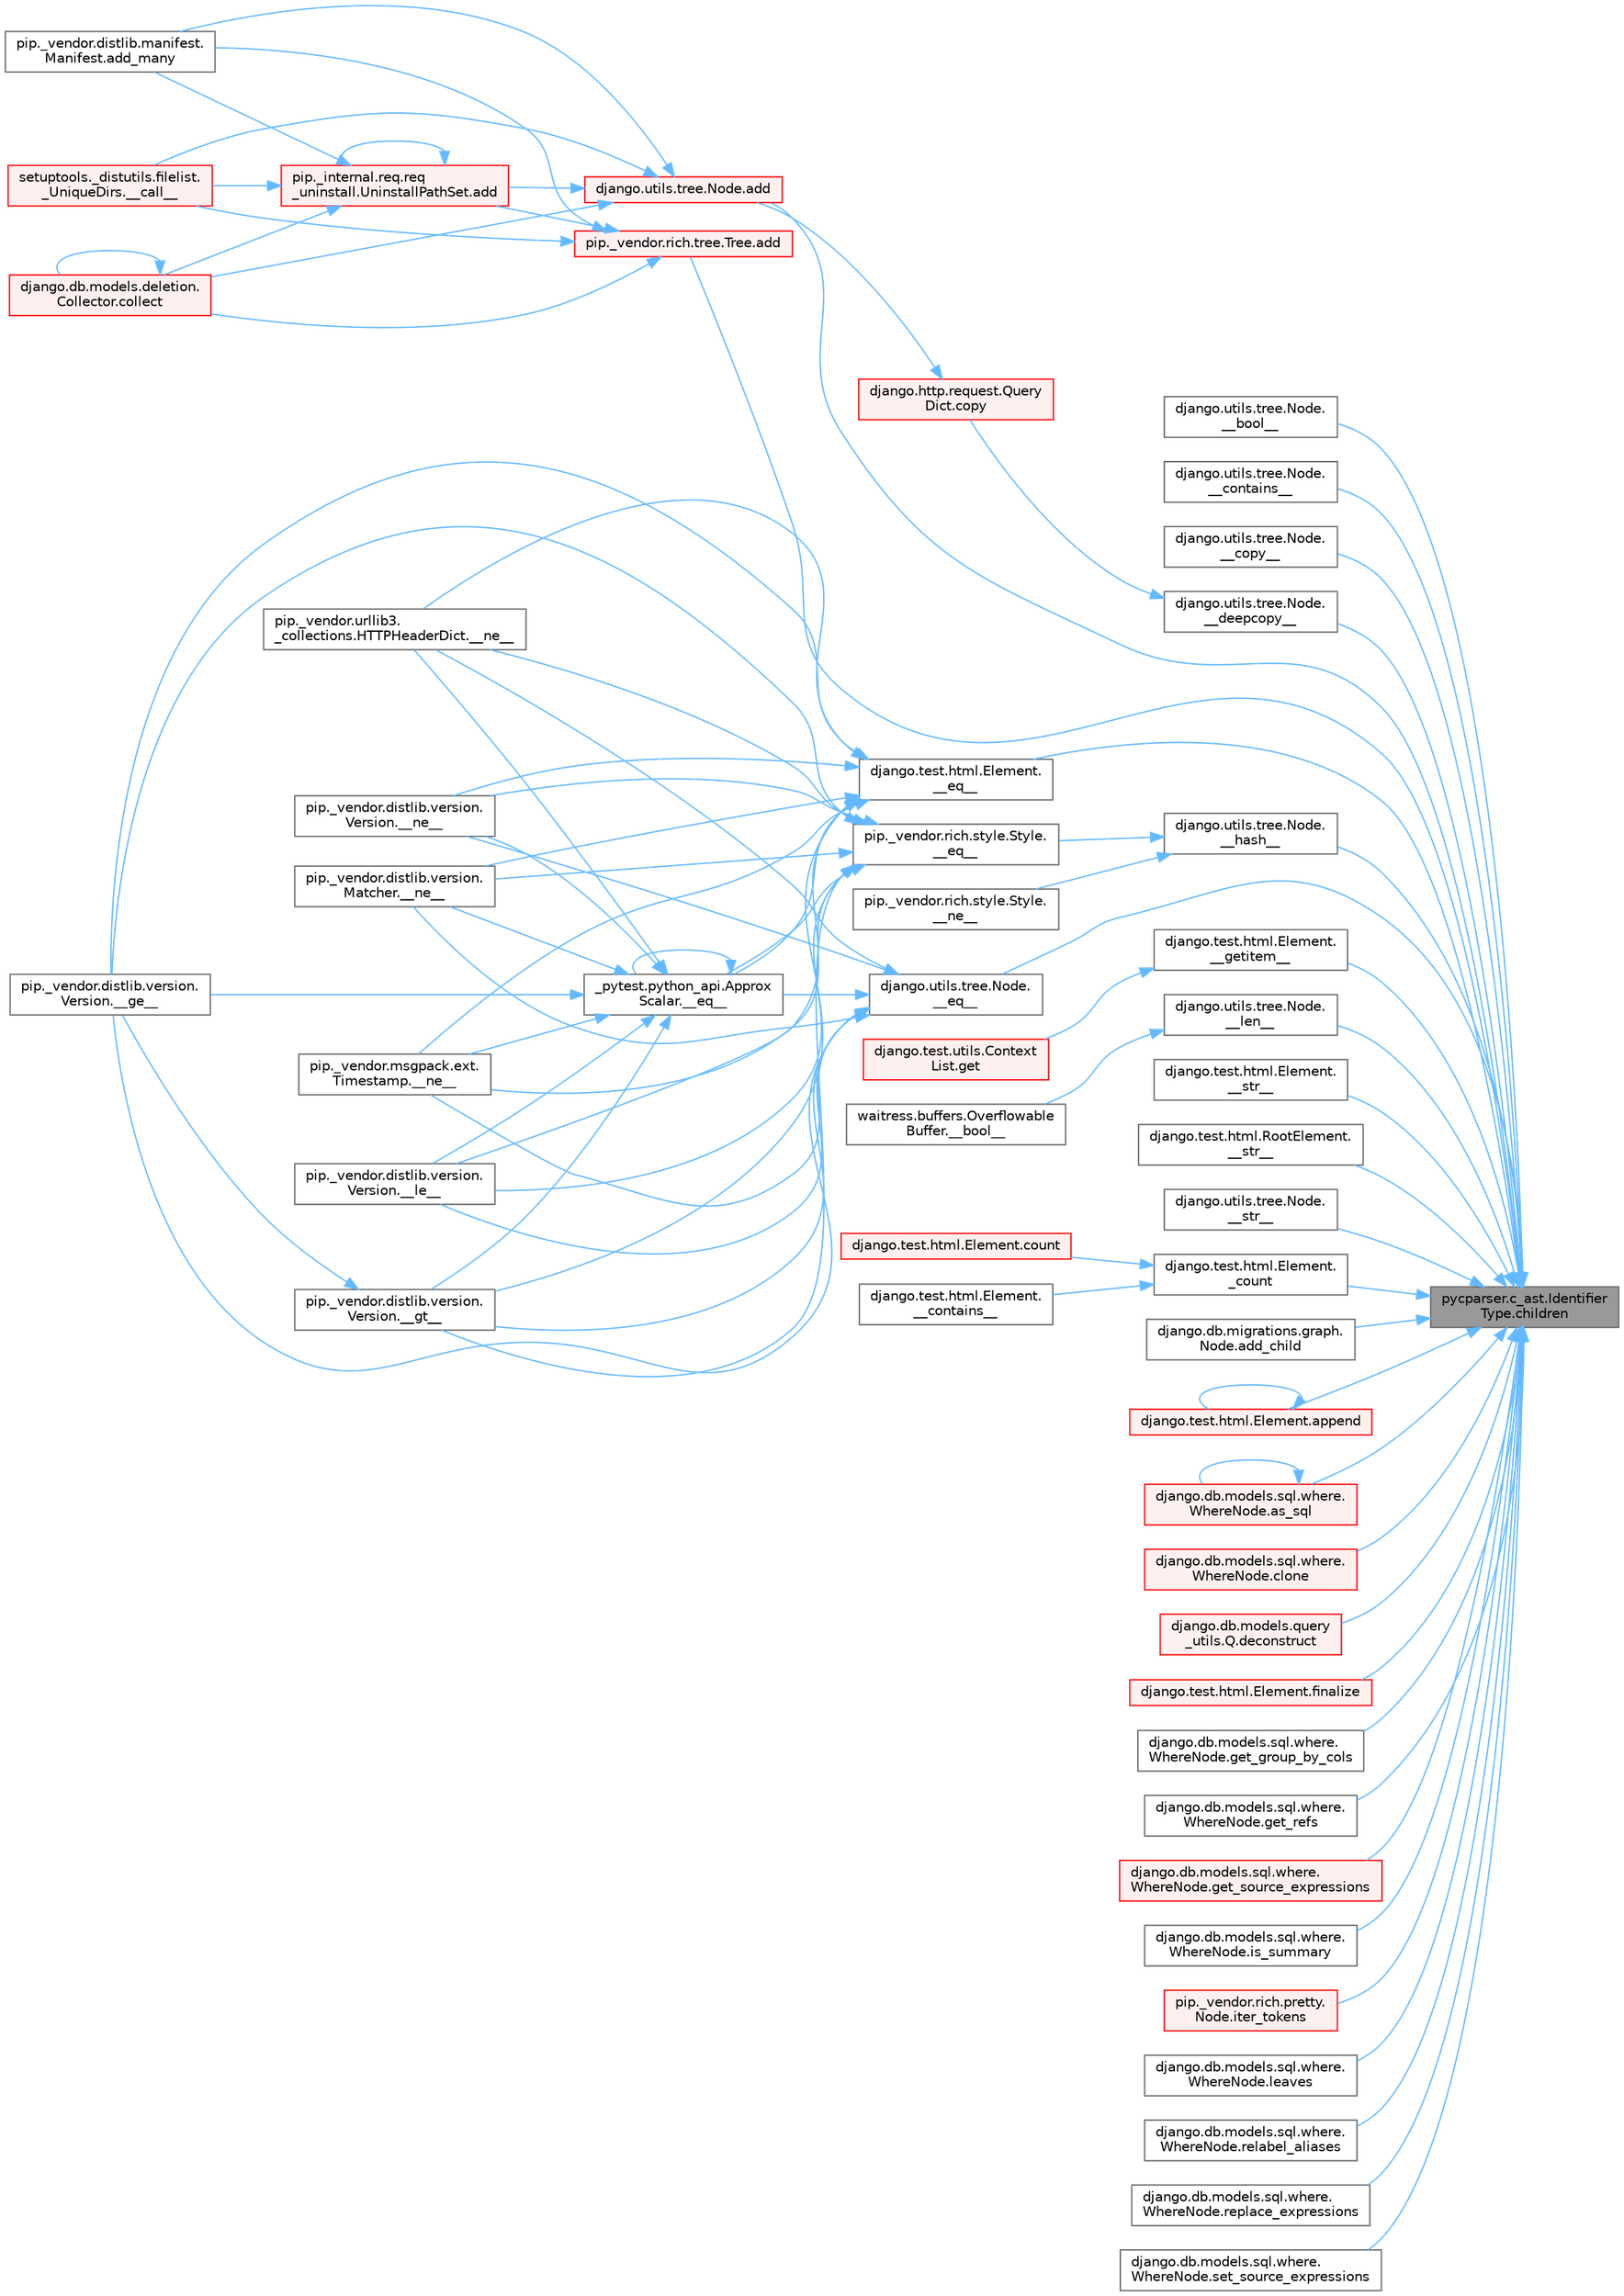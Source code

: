 digraph "pycparser.c_ast.IdentifierType.children"
{
 // LATEX_PDF_SIZE
  bgcolor="transparent";
  edge [fontname=Helvetica,fontsize=10,labelfontname=Helvetica,labelfontsize=10];
  node [fontname=Helvetica,fontsize=10,shape=box,height=0.2,width=0.4];
  rankdir="RL";
  Node1 [id="Node000001",label="pycparser.c_ast.Identifier\lType.children",height=0.2,width=0.4,color="gray40", fillcolor="grey60", style="filled", fontcolor="black",tooltip=" "];
  Node1 -> Node2 [id="edge1_Node000001_Node000002",dir="back",color="steelblue1",style="solid",tooltip=" "];
  Node2 [id="Node000002",label="django.utils.tree.Node.\l__bool__",height=0.2,width=0.4,color="grey40", fillcolor="white", style="filled",URL="$classdjango_1_1utils_1_1tree_1_1_node.html#a70a56e9492f929d850eebc44de75e25c",tooltip=" "];
  Node1 -> Node3 [id="edge2_Node000001_Node000003",dir="back",color="steelblue1",style="solid",tooltip=" "];
  Node3 [id="Node000003",label="django.utils.tree.Node.\l__contains__",height=0.2,width=0.4,color="grey40", fillcolor="white", style="filled",URL="$classdjango_1_1utils_1_1tree_1_1_node.html#ab55c47b46f14e5fde108b1c3cf95d93a",tooltip=" "];
  Node1 -> Node4 [id="edge3_Node000001_Node000004",dir="back",color="steelblue1",style="solid",tooltip=" "];
  Node4 [id="Node000004",label="django.utils.tree.Node.\l__copy__",height=0.2,width=0.4,color="grey40", fillcolor="white", style="filled",URL="$classdjango_1_1utils_1_1tree_1_1_node.html#abae878f6b4500b8b241c23d8fac46e63",tooltip=" "];
  Node1 -> Node5 [id="edge4_Node000001_Node000005",dir="back",color="steelblue1",style="solid",tooltip=" "];
  Node5 [id="Node000005",label="django.utils.tree.Node.\l__deepcopy__",height=0.2,width=0.4,color="grey40", fillcolor="white", style="filled",URL="$classdjango_1_1utils_1_1tree_1_1_node.html#a38840c46ded3963808edbeec90765d6b",tooltip=" "];
  Node5 -> Node6 [id="edge5_Node000005_Node000006",dir="back",color="steelblue1",style="solid",tooltip=" "];
  Node6 [id="Node000006",label="django.http.request.Query\lDict.copy",height=0.2,width=0.4,color="red", fillcolor="#FFF0F0", style="filled",URL="$classdjango_1_1http_1_1request_1_1_query_dict.html#ada9e4956e62868c5587b9ffde7b358b5",tooltip=" "];
  Node6 -> Node167 [id="edge6_Node000006_Node000167",dir="back",color="steelblue1",style="solid",tooltip=" "];
  Node167 [id="Node000167",label="django.utils.tree.Node.add",height=0.2,width=0.4,color="red", fillcolor="#FFF0F0", style="filled",URL="$classdjango_1_1utils_1_1tree_1_1_node.html#a2c883d105b5c9cfd32bff72c7469f18c",tooltip=" "];
  Node167 -> Node168 [id="edge7_Node000167_Node000168",dir="back",color="steelblue1",style="solid",tooltip=" "];
  Node168 [id="Node000168",label="setuptools._distutils.filelist.\l_UniqueDirs.__call__",height=0.2,width=0.4,color="red", fillcolor="#FFF0F0", style="filled",URL="$classsetuptools_1_1__distutils_1_1filelist_1_1___unique_dirs.html#ae93f93be227a359a5acb33f43588be38",tooltip=" "];
  Node167 -> Node169 [id="edge8_Node000167_Node000169",dir="back",color="steelblue1",style="solid",tooltip=" "];
  Node169 [id="Node000169",label="pip._internal.req.req\l_uninstall.UninstallPathSet.add",height=0.2,width=0.4,color="red", fillcolor="#FFF0F0", style="filled",URL="$classpip_1_1__internal_1_1req_1_1req__uninstall_1_1_uninstall_path_set.html#ad34a919f45b9c89e6b0d59ec0d24ba4c",tooltip=" "];
  Node169 -> Node168 [id="edge9_Node000169_Node000168",dir="back",color="steelblue1",style="solid",tooltip=" "];
  Node169 -> Node169 [id="edge10_Node000169_Node000169",dir="back",color="steelblue1",style="solid",tooltip=" "];
  Node169 -> Node170 [id="edge11_Node000169_Node000170",dir="back",color="steelblue1",style="solid",tooltip=" "];
  Node170 [id="Node000170",label="pip._vendor.distlib.manifest.\lManifest.add_many",height=0.2,width=0.4,color="grey40", fillcolor="white", style="filled",URL="$classpip_1_1__vendor_1_1distlib_1_1manifest_1_1_manifest.html#aedd3a1430fdbbc656b0c203b798ad944",tooltip=" "];
  Node169 -> Node172 [id="edge12_Node000169_Node000172",dir="back",color="steelblue1",style="solid",tooltip=" "];
  Node172 [id="Node000172",label="django.db.models.deletion.\lCollector.collect",height=0.2,width=0.4,color="red", fillcolor="#FFF0F0", style="filled",URL="$classdjango_1_1db_1_1models_1_1deletion_1_1_collector.html#ae6d2a061dcb129755a51ced6ab45edad",tooltip=" "];
  Node172 -> Node172 [id="edge13_Node000172_Node000172",dir="back",color="steelblue1",style="solid",tooltip=" "];
  Node167 -> Node170 [id="edge14_Node000167_Node000170",dir="back",color="steelblue1",style="solid",tooltip=" "];
  Node167 -> Node172 [id="edge15_Node000167_Node000172",dir="back",color="steelblue1",style="solid",tooltip=" "];
  Node1 -> Node961 [id="edge16_Node000001_Node000961",dir="back",color="steelblue1",style="solid",tooltip=" "];
  Node961 [id="Node000961",label="django.test.html.Element.\l__eq__",height=0.2,width=0.4,color="grey40", fillcolor="white", style="filled",URL="$classdjango_1_1test_1_1html_1_1_element.html#a287e83f2ae4a6f13b9e00d7b70ee5d47",tooltip=" "];
  Node961 -> Node81 [id="edge17_Node000961_Node000081",dir="back",color="steelblue1",style="solid",tooltip=" "];
  Node81 [id="Node000081",label="_pytest.python_api.Approx\lScalar.__eq__",height=0.2,width=0.4,color="grey40", fillcolor="white", style="filled",URL="$class__pytest_1_1python__api_1_1_approx_scalar.html#af4601ee4ca7409927f88c83ebfc3d923",tooltip=" "];
  Node81 -> Node81 [id="edge18_Node000081_Node000081",dir="back",color="steelblue1",style="solid",tooltip=" "];
  Node81 -> Node82 [id="edge19_Node000081_Node000082",dir="back",color="steelblue1",style="solid",tooltip=" "];
  Node82 [id="Node000082",label="pip._vendor.distlib.version.\lVersion.__ge__",height=0.2,width=0.4,color="grey40", fillcolor="white", style="filled",URL="$classpip_1_1__vendor_1_1distlib_1_1version_1_1_version.html#aa6b7b889cebc687ddb5ed9040d01b1ec",tooltip=" "];
  Node81 -> Node83 [id="edge20_Node000081_Node000083",dir="back",color="steelblue1",style="solid",tooltip=" "];
  Node83 [id="Node000083",label="pip._vendor.distlib.version.\lVersion.__gt__",height=0.2,width=0.4,color="grey40", fillcolor="white", style="filled",URL="$classpip_1_1__vendor_1_1distlib_1_1version_1_1_version.html#a51cf0c8da1bb6829173ff6861b10cb5f",tooltip=" "];
  Node83 -> Node82 [id="edge21_Node000083_Node000082",dir="back",color="steelblue1",style="solid",tooltip=" "];
  Node81 -> Node84 [id="edge22_Node000081_Node000084",dir="back",color="steelblue1",style="solid",tooltip=" "];
  Node84 [id="Node000084",label="pip._vendor.distlib.version.\lVersion.__le__",height=0.2,width=0.4,color="grey40", fillcolor="white", style="filled",URL="$classpip_1_1__vendor_1_1distlib_1_1version_1_1_version.html#ae5e2c5d9b76377e286fcf92a382cbb8b",tooltip=" "];
  Node81 -> Node85 [id="edge23_Node000081_Node000085",dir="back",color="steelblue1",style="solid",tooltip=" "];
  Node85 [id="Node000085",label="pip._vendor.distlib.version.\lMatcher.__ne__",height=0.2,width=0.4,color="grey40", fillcolor="white", style="filled",URL="$classpip_1_1__vendor_1_1distlib_1_1version_1_1_matcher.html#a24f8f8a4686bff3018fee5d22f4e02f1",tooltip=" "];
  Node81 -> Node86 [id="edge24_Node000081_Node000086",dir="back",color="steelblue1",style="solid",tooltip=" "];
  Node86 [id="Node000086",label="pip._vendor.distlib.version.\lVersion.__ne__",height=0.2,width=0.4,color="grey40", fillcolor="white", style="filled",URL="$classpip_1_1__vendor_1_1distlib_1_1version_1_1_version.html#aea3cdf6db007318ab1a2e8d144e2a4a1",tooltip=" "];
  Node81 -> Node87 [id="edge25_Node000081_Node000087",dir="back",color="steelblue1",style="solid",tooltip=" "];
  Node87 [id="Node000087",label="pip._vendor.msgpack.ext.\lTimestamp.__ne__",height=0.2,width=0.4,color="grey40", fillcolor="white", style="filled",URL="$classpip_1_1__vendor_1_1msgpack_1_1ext_1_1_timestamp.html#ac38b8cada8075f7a1133b06bc99b2317",tooltip=" "];
  Node81 -> Node88 [id="edge26_Node000081_Node000088",dir="back",color="steelblue1",style="solid",tooltip=" "];
  Node88 [id="Node000088",label="pip._vendor.urllib3.\l_collections.HTTPHeaderDict.__ne__",height=0.2,width=0.4,color="grey40", fillcolor="white", style="filled",URL="$classpip_1_1__vendor_1_1urllib3_1_1__collections_1_1_h_t_t_p_header_dict.html#aa7766a9499d33160a1258e140e35a806",tooltip=" "];
  Node961 -> Node82 [id="edge27_Node000961_Node000082",dir="back",color="steelblue1",style="solid",tooltip=" "];
  Node961 -> Node83 [id="edge28_Node000961_Node000083",dir="back",color="steelblue1",style="solid",tooltip=" "];
  Node961 -> Node84 [id="edge29_Node000961_Node000084",dir="back",color="steelblue1",style="solid",tooltip=" "];
  Node961 -> Node85 [id="edge30_Node000961_Node000085",dir="back",color="steelblue1",style="solid",tooltip=" "];
  Node961 -> Node86 [id="edge31_Node000961_Node000086",dir="back",color="steelblue1",style="solid",tooltip=" "];
  Node961 -> Node87 [id="edge32_Node000961_Node000087",dir="back",color="steelblue1",style="solid",tooltip=" "];
  Node961 -> Node88 [id="edge33_Node000961_Node000088",dir="back",color="steelblue1",style="solid",tooltip=" "];
  Node1 -> Node1190 [id="edge34_Node000001_Node001190",dir="back",color="steelblue1",style="solid",tooltip=" "];
  Node1190 [id="Node001190",label="django.utils.tree.Node.\l__eq__",height=0.2,width=0.4,color="grey40", fillcolor="white", style="filled",URL="$classdjango_1_1utils_1_1tree_1_1_node.html#a0004316d098c61c046aef21dece2cce8",tooltip=" "];
  Node1190 -> Node81 [id="edge35_Node001190_Node000081",dir="back",color="steelblue1",style="solid",tooltip=" "];
  Node1190 -> Node82 [id="edge36_Node001190_Node000082",dir="back",color="steelblue1",style="solid",tooltip=" "];
  Node1190 -> Node83 [id="edge37_Node001190_Node000083",dir="back",color="steelblue1",style="solid",tooltip=" "];
  Node1190 -> Node84 [id="edge38_Node001190_Node000084",dir="back",color="steelblue1",style="solid",tooltip=" "];
  Node1190 -> Node85 [id="edge39_Node001190_Node000085",dir="back",color="steelblue1",style="solid",tooltip=" "];
  Node1190 -> Node86 [id="edge40_Node001190_Node000086",dir="back",color="steelblue1",style="solid",tooltip=" "];
  Node1190 -> Node87 [id="edge41_Node001190_Node000087",dir="back",color="steelblue1",style="solid",tooltip=" "];
  Node1190 -> Node88 [id="edge42_Node001190_Node000088",dir="back",color="steelblue1",style="solid",tooltip=" "];
  Node1 -> Node1191 [id="edge43_Node000001_Node001191",dir="back",color="steelblue1",style="solid",tooltip=" "];
  Node1191 [id="Node001191",label="django.test.html.Element.\l__getitem__",height=0.2,width=0.4,color="grey40", fillcolor="white", style="filled",URL="$classdjango_1_1test_1_1html_1_1_element.html#a50df5974a8fa0b0bdc93fdbeb2db7a49",tooltip=" "];
  Node1191 -> Node18 [id="edge44_Node001191_Node000018",dir="back",color="steelblue1",style="solid",tooltip=" "];
  Node18 [id="Node000018",label="django.test.utils.Context\lList.get",height=0.2,width=0.4,color="red", fillcolor="#FFF0F0", style="filled",URL="$classdjango_1_1test_1_1utils_1_1_context_list.html#a1797663a8ac92f44dcb9ad281a896842",tooltip=" "];
  Node1 -> Node1192 [id="edge45_Node000001_Node001192",dir="back",color="steelblue1",style="solid",tooltip=" "];
  Node1192 [id="Node001192",label="django.utils.tree.Node.\l__hash__",height=0.2,width=0.4,color="grey40", fillcolor="white", style="filled",URL="$classdjango_1_1utils_1_1tree_1_1_node.html#ad90478bdeb4e4284385a20cb629f5b9c",tooltip=" "];
  Node1192 -> Node91 [id="edge46_Node001192_Node000091",dir="back",color="steelblue1",style="solid",tooltip=" "];
  Node91 [id="Node000091",label="pip._vendor.rich.style.Style.\l__eq__",height=0.2,width=0.4,color="grey40", fillcolor="white", style="filled",URL="$classpip_1_1__vendor_1_1rich_1_1style_1_1_style.html#aa1040cd22d3171dc8ac3f0ce31653284",tooltip=" "];
  Node91 -> Node81 [id="edge47_Node000091_Node000081",dir="back",color="steelblue1",style="solid",tooltip=" "];
  Node91 -> Node82 [id="edge48_Node000091_Node000082",dir="back",color="steelblue1",style="solid",tooltip=" "];
  Node91 -> Node83 [id="edge49_Node000091_Node000083",dir="back",color="steelblue1",style="solid",tooltip=" "];
  Node91 -> Node84 [id="edge50_Node000091_Node000084",dir="back",color="steelblue1",style="solid",tooltip=" "];
  Node91 -> Node85 [id="edge51_Node000091_Node000085",dir="back",color="steelblue1",style="solid",tooltip=" "];
  Node91 -> Node86 [id="edge52_Node000091_Node000086",dir="back",color="steelblue1",style="solid",tooltip=" "];
  Node91 -> Node87 [id="edge53_Node000091_Node000087",dir="back",color="steelblue1",style="solid",tooltip=" "];
  Node91 -> Node88 [id="edge54_Node000091_Node000088",dir="back",color="steelblue1",style="solid",tooltip=" "];
  Node1192 -> Node92 [id="edge55_Node001192_Node000092",dir="back",color="steelblue1",style="solid",tooltip=" "];
  Node92 [id="Node000092",label="pip._vendor.rich.style.Style.\l__ne__",height=0.2,width=0.4,color="grey40", fillcolor="white", style="filled",URL="$classpip_1_1__vendor_1_1rich_1_1style_1_1_style.html#a97595d869459e2d619505c87c0b9fe81",tooltip=" "];
  Node1 -> Node1193 [id="edge56_Node000001_Node001193",dir="back",color="steelblue1",style="solid",tooltip=" "];
  Node1193 [id="Node001193",label="django.utils.tree.Node.\l__len__",height=0.2,width=0.4,color="grey40", fillcolor="white", style="filled",URL="$classdjango_1_1utils_1_1tree_1_1_node.html#adfb069350f968cc822337df8dd3972cd",tooltip=" "];
  Node1193 -> Node119 [id="edge57_Node001193_Node000119",dir="back",color="steelblue1",style="solid",tooltip=" "];
  Node119 [id="Node000119",label="waitress.buffers.Overflowable\lBuffer.__bool__",height=0.2,width=0.4,color="grey40", fillcolor="white", style="filled",URL="$classwaitress_1_1buffers_1_1_overflowable_buffer.html#afb6d9eccdeea0e50b91f9281878e017a",tooltip=" "];
  Node1 -> Node1017 [id="edge58_Node000001_Node001017",dir="back",color="steelblue1",style="solid",tooltip=" "];
  Node1017 [id="Node001017",label="django.test.html.Element.\l__str__",height=0.2,width=0.4,color="grey40", fillcolor="white", style="filled",URL="$classdjango_1_1test_1_1html_1_1_element.html#a64d65b77132b5ae721ff0862e0440d38",tooltip=" "];
  Node1 -> Node1194 [id="edge59_Node000001_Node001194",dir="back",color="steelblue1",style="solid",tooltip=" "];
  Node1194 [id="Node001194",label="django.test.html.RootElement.\l__str__",height=0.2,width=0.4,color="grey40", fillcolor="white", style="filled",URL="$classdjango_1_1test_1_1html_1_1_root_element.html#a0a23f27acaaafe4eec2628245fbfd399",tooltip=" "];
  Node1 -> Node1195 [id="edge60_Node000001_Node001195",dir="back",color="steelblue1",style="solid",tooltip=" "];
  Node1195 [id="Node001195",label="django.utils.tree.Node.\l__str__",height=0.2,width=0.4,color="grey40", fillcolor="white", style="filled",URL="$classdjango_1_1utils_1_1tree_1_1_node.html#af5edff9bf0b3238652c57425e2eda469",tooltip=" "];
  Node1 -> Node1196 [id="edge61_Node000001_Node001196",dir="back",color="steelblue1",style="solid",tooltip=" "];
  Node1196 [id="Node001196",label="django.test.html.Element.\l_count",height=0.2,width=0.4,color="grey40", fillcolor="white", style="filled",URL="$classdjango_1_1test_1_1html_1_1_element.html#a41931b250e40c64a492d92a08ecda738",tooltip=" "];
  Node1196 -> Node1197 [id="edge62_Node001196_Node001197",dir="back",color="steelblue1",style="solid",tooltip=" "];
  Node1197 [id="Node001197",label="django.test.html.Element.\l__contains__",height=0.2,width=0.4,color="grey40", fillcolor="white", style="filled",URL="$classdjango_1_1test_1_1html_1_1_element.html#a227aa6f6e0a822f619c2187f566e9e01",tooltip=" "];
  Node1196 -> Node1198 [id="edge63_Node001196_Node001198",dir="back",color="steelblue1",style="solid",tooltip=" "];
  Node1198 [id="Node001198",label="django.test.html.Element.count",height=0.2,width=0.4,color="red", fillcolor="#FFF0F0", style="filled",URL="$classdjango_1_1test_1_1html_1_1_element.html#a4ec3c5c3429fb44a2715de6f0fab7864",tooltip=" "];
  Node1 -> Node167 [id="edge64_Node000001_Node000167",dir="back",color="steelblue1",style="solid",tooltip=" "];
  Node1 -> Node1212 [id="edge65_Node000001_Node001212",dir="back",color="steelblue1",style="solid",tooltip=" "];
  Node1212 [id="Node001212",label="pip._vendor.rich.tree.Tree.add",height=0.2,width=0.4,color="red", fillcolor="#FFF0F0", style="filled",URL="$classpip_1_1__vendor_1_1rich_1_1tree_1_1_tree.html#a0ce550864757b1ee2756237b6e754aae",tooltip=" "];
  Node1212 -> Node168 [id="edge66_Node001212_Node000168",dir="back",color="steelblue1",style="solid",tooltip=" "];
  Node1212 -> Node169 [id="edge67_Node001212_Node000169",dir="back",color="steelblue1",style="solid",tooltip=" "];
  Node1212 -> Node170 [id="edge68_Node001212_Node000170",dir="back",color="steelblue1",style="solid",tooltip=" "];
  Node1212 -> Node172 [id="edge69_Node001212_Node000172",dir="back",color="steelblue1",style="solid",tooltip=" "];
  Node1 -> Node1213 [id="edge70_Node000001_Node001213",dir="back",color="steelblue1",style="solid",tooltip=" "];
  Node1213 [id="Node001213",label="django.db.migrations.graph.\lNode.add_child",height=0.2,width=0.4,color="grey40", fillcolor="white", style="filled",URL="$classdjango_1_1db_1_1migrations_1_1graph_1_1_node.html#ab19fb2c4c58dbfa6d5223c59d5cad529",tooltip=" "];
  Node1 -> Node1214 [id="edge71_Node000001_Node001214",dir="back",color="steelblue1",style="solid",tooltip=" "];
  Node1214 [id="Node001214",label="django.test.html.Element.append",height=0.2,width=0.4,color="red", fillcolor="#FFF0F0", style="filled",URL="$classdjango_1_1test_1_1html_1_1_element.html#a777b8a687c36ca1eae49eabec1963e0c",tooltip=" "];
  Node1214 -> Node1214 [id="edge72_Node001214_Node001214",dir="back",color="steelblue1",style="solid",tooltip=" "];
  Node1 -> Node1215 [id="edge73_Node000001_Node001215",dir="back",color="steelblue1",style="solid",tooltip=" "];
  Node1215 [id="Node001215",label="django.db.models.sql.where.\lWhereNode.as_sql",height=0.2,width=0.4,color="red", fillcolor="#FFF0F0", style="filled",URL="$classdjango_1_1db_1_1models_1_1sql_1_1where_1_1_where_node.html#aea3cf4a913c71f0c181e6e81b819b590",tooltip=" "];
  Node1215 -> Node1215 [id="edge74_Node001215_Node001215",dir="back",color="steelblue1",style="solid",tooltip=" "];
  Node1 -> Node300 [id="edge75_Node000001_Node000300",dir="back",color="steelblue1",style="solid",tooltip=" "];
  Node300 [id="Node000300",label="django.db.models.sql.where.\lWhereNode.clone",height=0.2,width=0.4,color="red", fillcolor="#FFF0F0", style="filled",URL="$classdjango_1_1db_1_1models_1_1sql_1_1where_1_1_where_node.html#a0faff63950b774ce4ad391ea1f6b6d2c",tooltip=" "];
  Node1 -> Node1216 [id="edge76_Node000001_Node001216",dir="back",color="steelblue1",style="solid",tooltip=" "];
  Node1216 [id="Node001216",label="django.db.models.query\l_utils.Q.deconstruct",height=0.2,width=0.4,color="red", fillcolor="#FFF0F0", style="filled",URL="$classdjango_1_1db_1_1models_1_1query__utils_1_1_q.html#ac606e6b94b4af8af0edbd144709ff4d9",tooltip=" "];
  Node1 -> Node1217 [id="edge77_Node000001_Node001217",dir="back",color="steelblue1",style="solid",tooltip=" "];
  Node1217 [id="Node001217",label="django.test.html.Element.finalize",height=0.2,width=0.4,color="red", fillcolor="#FFF0F0", style="filled",URL="$classdjango_1_1test_1_1html_1_1_element.html#a43e85666da059388c8c88f8c4728d412",tooltip=" "];
  Node1 -> Node1220 [id="edge78_Node000001_Node001220",dir="back",color="steelblue1",style="solid",tooltip=" "];
  Node1220 [id="Node001220",label="django.db.models.sql.where.\lWhereNode.get_group_by_cols",height=0.2,width=0.4,color="grey40", fillcolor="white", style="filled",URL="$classdjango_1_1db_1_1models_1_1sql_1_1where_1_1_where_node.html#a8a251bb874845d5d826007c1bd01becd",tooltip=" "];
  Node1 -> Node1221 [id="edge79_Node000001_Node001221",dir="back",color="steelblue1",style="solid",tooltip=" "];
  Node1221 [id="Node001221",label="django.db.models.sql.where.\lWhereNode.get_refs",height=0.2,width=0.4,color="grey40", fillcolor="white", style="filled",URL="$classdjango_1_1db_1_1models_1_1sql_1_1where_1_1_where_node.html#a0fca493aedbb4f97cc371002f61705f8",tooltip=" "];
  Node1 -> Node1222 [id="edge80_Node000001_Node001222",dir="back",color="steelblue1",style="solid",tooltip=" "];
  Node1222 [id="Node001222",label="django.db.models.sql.where.\lWhereNode.get_source_expressions",height=0.2,width=0.4,color="red", fillcolor="#FFF0F0", style="filled",URL="$classdjango_1_1db_1_1models_1_1sql_1_1where_1_1_where_node.html#ae3155308ff1faf4914e3e7f0134f49d7",tooltip=" "];
  Node1 -> Node1558 [id="edge81_Node000001_Node001558",dir="back",color="steelblue1",style="solid",tooltip=" "];
  Node1558 [id="Node001558",label="django.db.models.sql.where.\lWhereNode.is_summary",height=0.2,width=0.4,color="grey40", fillcolor="white", style="filled",URL="$classdjango_1_1db_1_1models_1_1sql_1_1where_1_1_where_node.html#a5ccaa2ffb892fb471dcc890c220f2870",tooltip=" "];
  Node1 -> Node1559 [id="edge82_Node000001_Node001559",dir="back",color="steelblue1",style="solid",tooltip=" "];
  Node1559 [id="Node001559",label="pip._vendor.rich.pretty.\lNode.iter_tokens",height=0.2,width=0.4,color="red", fillcolor="#FFF0F0", style="filled",URL="$classpip_1_1__vendor_1_1rich_1_1pretty_1_1_node.html#a0aa14e355c4ac08308ae1a96f9d3ebc2",tooltip=" "];
  Node1 -> Node1562 [id="edge83_Node000001_Node001562",dir="back",color="steelblue1",style="solid",tooltip=" "];
  Node1562 [id="Node001562",label="django.db.models.sql.where.\lWhereNode.leaves",height=0.2,width=0.4,color="grey40", fillcolor="white", style="filled",URL="$classdjango_1_1db_1_1models_1_1sql_1_1where_1_1_where_node.html#a517032e8f6a9c2ab5667dfa7af5e7c78",tooltip=" "];
  Node1 -> Node1563 [id="edge84_Node000001_Node001563",dir="back",color="steelblue1",style="solid",tooltip=" "];
  Node1563 [id="Node001563",label="django.db.models.sql.where.\lWhereNode.relabel_aliases",height=0.2,width=0.4,color="grey40", fillcolor="white", style="filled",URL="$classdjango_1_1db_1_1models_1_1sql_1_1where_1_1_where_node.html#aa711da79e8d50721aac88462d8fd7aa3",tooltip=" "];
  Node1 -> Node339 [id="edge85_Node000001_Node000339",dir="back",color="steelblue1",style="solid",tooltip=" "];
  Node339 [id="Node000339",label="django.db.models.sql.where.\lWhereNode.replace_expressions",height=0.2,width=0.4,color="grey40", fillcolor="white", style="filled",URL="$classdjango_1_1db_1_1models_1_1sql_1_1where_1_1_where_node.html#a1cc3580a7f4a51605b52ae4a9653b3ac",tooltip=" "];
  Node1 -> Node1564 [id="edge86_Node000001_Node001564",dir="back",color="steelblue1",style="solid",tooltip=" "];
  Node1564 [id="Node001564",label="django.db.models.sql.where.\lWhereNode.set_source_expressions",height=0.2,width=0.4,color="grey40", fillcolor="white", style="filled",URL="$classdjango_1_1db_1_1models_1_1sql_1_1where_1_1_where_node.html#a23354972ea3d95bd6c33df045d213ed6",tooltip=" "];
}

